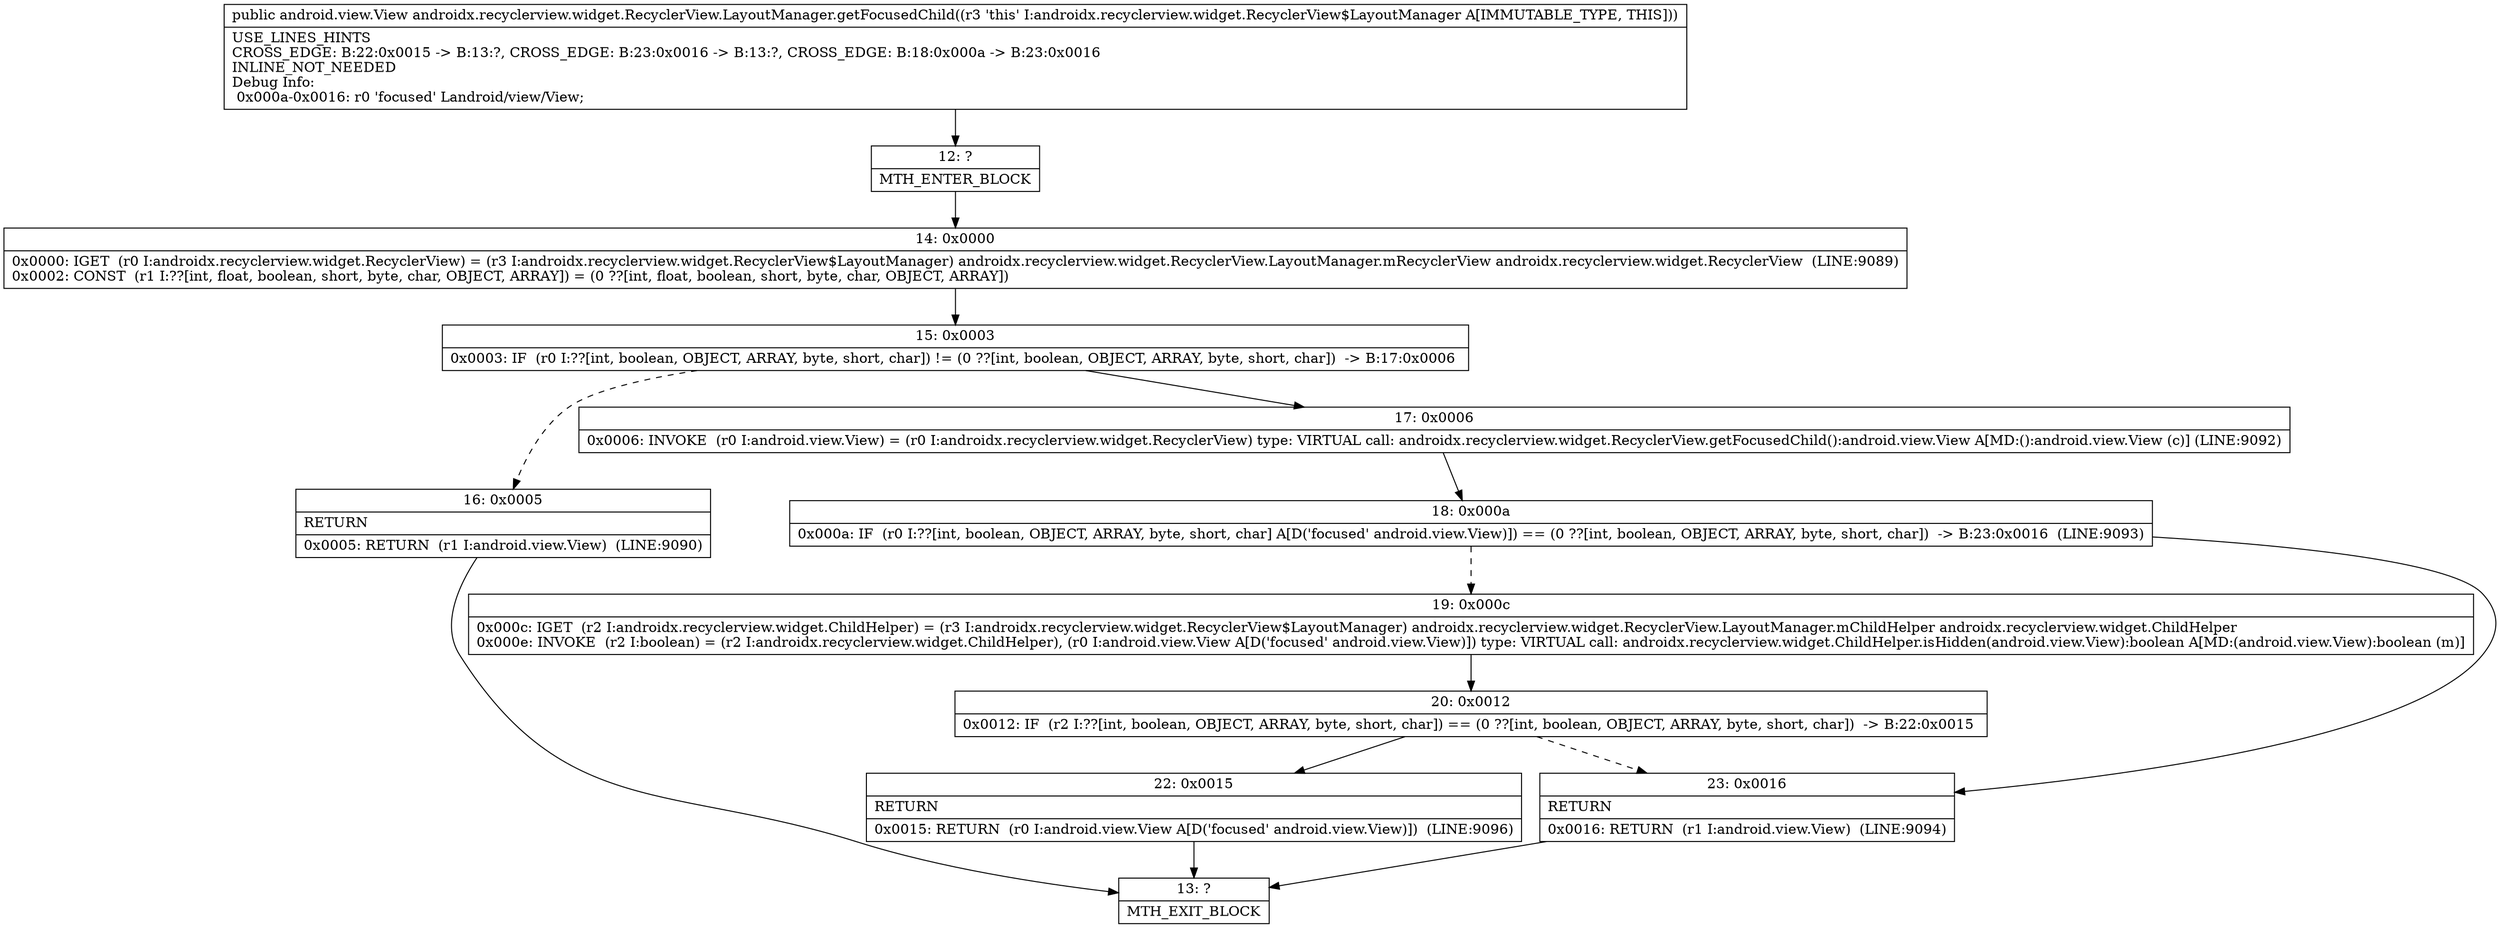 digraph "CFG forandroidx.recyclerview.widget.RecyclerView.LayoutManager.getFocusedChild()Landroid\/view\/View;" {
Node_12 [shape=record,label="{12\:\ ?|MTH_ENTER_BLOCK\l}"];
Node_14 [shape=record,label="{14\:\ 0x0000|0x0000: IGET  (r0 I:androidx.recyclerview.widget.RecyclerView) = (r3 I:androidx.recyclerview.widget.RecyclerView$LayoutManager) androidx.recyclerview.widget.RecyclerView.LayoutManager.mRecyclerView androidx.recyclerview.widget.RecyclerView  (LINE:9089)\l0x0002: CONST  (r1 I:??[int, float, boolean, short, byte, char, OBJECT, ARRAY]) = (0 ??[int, float, boolean, short, byte, char, OBJECT, ARRAY]) \l}"];
Node_15 [shape=record,label="{15\:\ 0x0003|0x0003: IF  (r0 I:??[int, boolean, OBJECT, ARRAY, byte, short, char]) != (0 ??[int, boolean, OBJECT, ARRAY, byte, short, char])  \-\> B:17:0x0006 \l}"];
Node_16 [shape=record,label="{16\:\ 0x0005|RETURN\l|0x0005: RETURN  (r1 I:android.view.View)  (LINE:9090)\l}"];
Node_13 [shape=record,label="{13\:\ ?|MTH_EXIT_BLOCK\l}"];
Node_17 [shape=record,label="{17\:\ 0x0006|0x0006: INVOKE  (r0 I:android.view.View) = (r0 I:androidx.recyclerview.widget.RecyclerView) type: VIRTUAL call: androidx.recyclerview.widget.RecyclerView.getFocusedChild():android.view.View A[MD:():android.view.View (c)] (LINE:9092)\l}"];
Node_18 [shape=record,label="{18\:\ 0x000a|0x000a: IF  (r0 I:??[int, boolean, OBJECT, ARRAY, byte, short, char] A[D('focused' android.view.View)]) == (0 ??[int, boolean, OBJECT, ARRAY, byte, short, char])  \-\> B:23:0x0016  (LINE:9093)\l}"];
Node_19 [shape=record,label="{19\:\ 0x000c|0x000c: IGET  (r2 I:androidx.recyclerview.widget.ChildHelper) = (r3 I:androidx.recyclerview.widget.RecyclerView$LayoutManager) androidx.recyclerview.widget.RecyclerView.LayoutManager.mChildHelper androidx.recyclerview.widget.ChildHelper \l0x000e: INVOKE  (r2 I:boolean) = (r2 I:androidx.recyclerview.widget.ChildHelper), (r0 I:android.view.View A[D('focused' android.view.View)]) type: VIRTUAL call: androidx.recyclerview.widget.ChildHelper.isHidden(android.view.View):boolean A[MD:(android.view.View):boolean (m)]\l}"];
Node_20 [shape=record,label="{20\:\ 0x0012|0x0012: IF  (r2 I:??[int, boolean, OBJECT, ARRAY, byte, short, char]) == (0 ??[int, boolean, OBJECT, ARRAY, byte, short, char])  \-\> B:22:0x0015 \l}"];
Node_22 [shape=record,label="{22\:\ 0x0015|RETURN\l|0x0015: RETURN  (r0 I:android.view.View A[D('focused' android.view.View)])  (LINE:9096)\l}"];
Node_23 [shape=record,label="{23\:\ 0x0016|RETURN\l|0x0016: RETURN  (r1 I:android.view.View)  (LINE:9094)\l}"];
MethodNode[shape=record,label="{public android.view.View androidx.recyclerview.widget.RecyclerView.LayoutManager.getFocusedChild((r3 'this' I:androidx.recyclerview.widget.RecyclerView$LayoutManager A[IMMUTABLE_TYPE, THIS]))  | USE_LINES_HINTS\lCROSS_EDGE: B:22:0x0015 \-\> B:13:?, CROSS_EDGE: B:23:0x0016 \-\> B:13:?, CROSS_EDGE: B:18:0x000a \-\> B:23:0x0016\lINLINE_NOT_NEEDED\lDebug Info:\l  0x000a\-0x0016: r0 'focused' Landroid\/view\/View;\l}"];
MethodNode -> Node_12;Node_12 -> Node_14;
Node_14 -> Node_15;
Node_15 -> Node_16[style=dashed];
Node_15 -> Node_17;
Node_16 -> Node_13;
Node_17 -> Node_18;
Node_18 -> Node_19[style=dashed];
Node_18 -> Node_23;
Node_19 -> Node_20;
Node_20 -> Node_22;
Node_20 -> Node_23[style=dashed];
Node_22 -> Node_13;
Node_23 -> Node_13;
}

